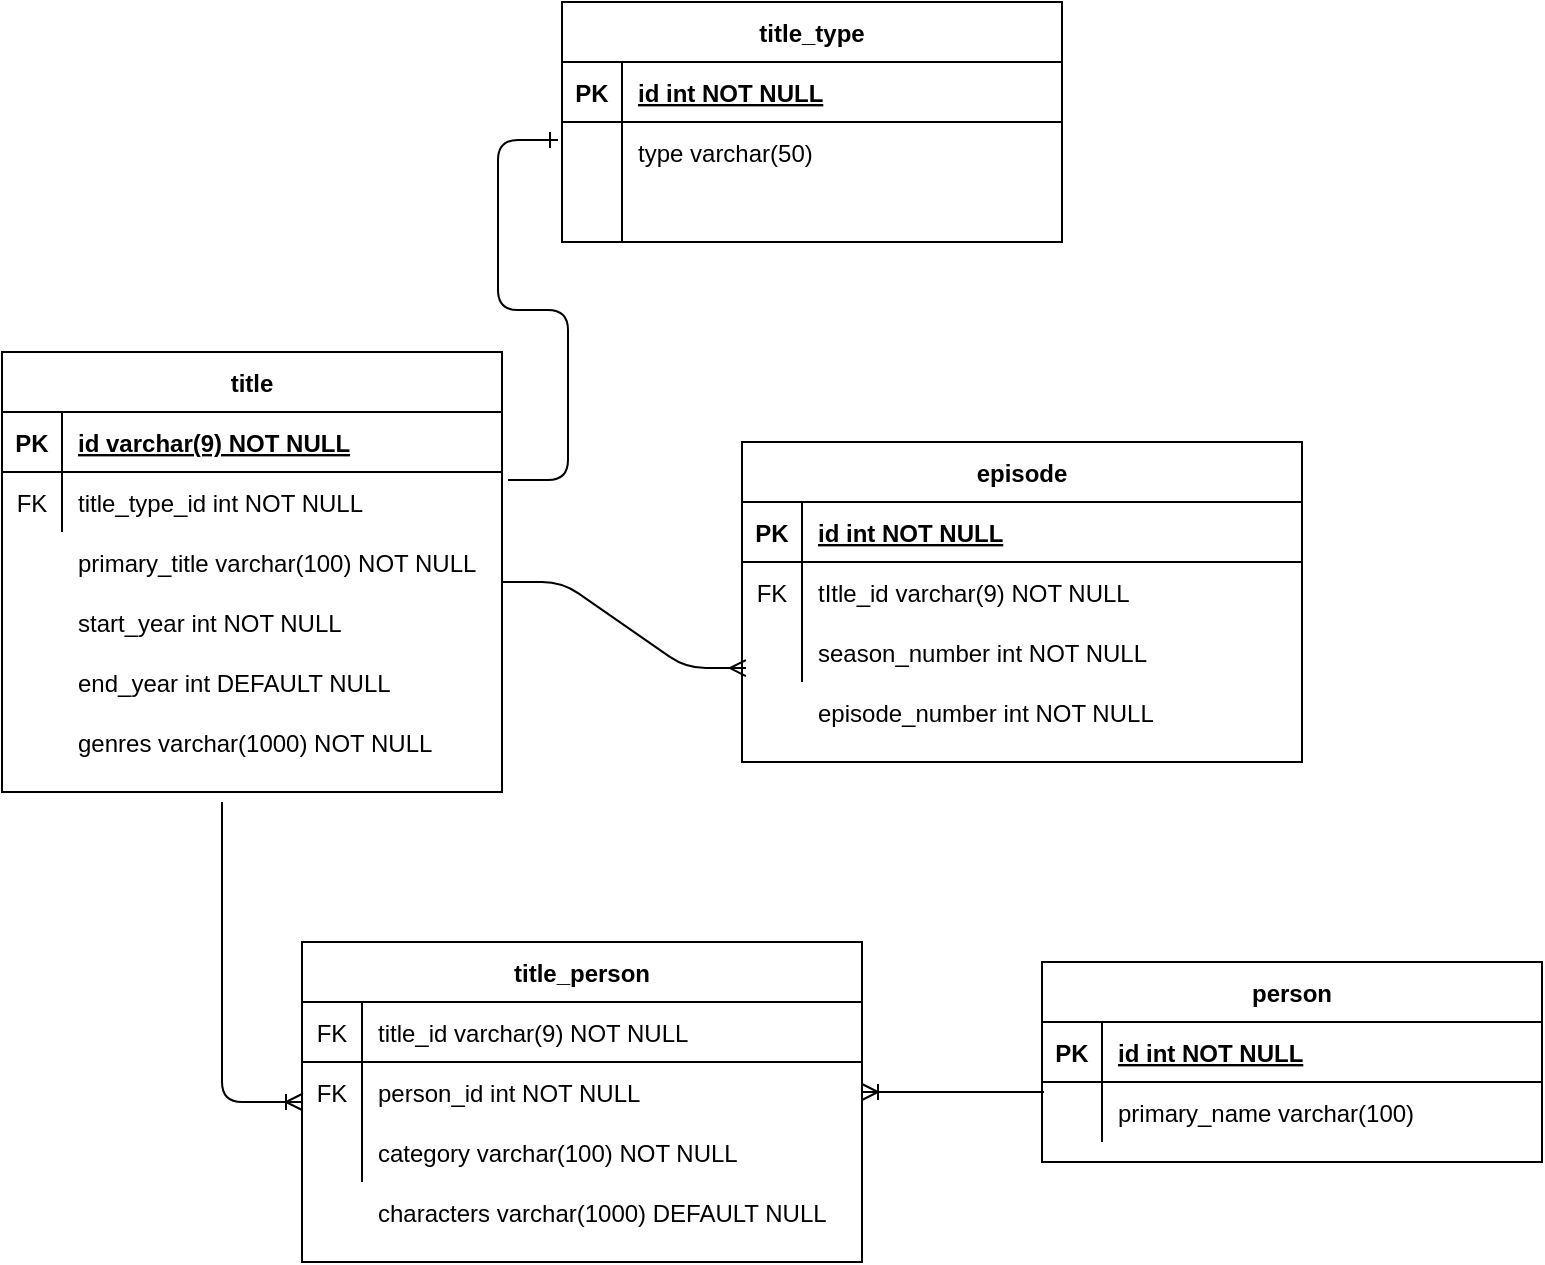 <mxfile version="13.7.3" type="device"><diagram id="R2lEEEUBdFMjLlhIrx00" name="Page-1"><mxGraphModel dx="766" dy="1610" grid="1" gridSize="10" guides="1" tooltips="1" connect="1" arrows="1" fold="1" page="1" pageScale="1" pageWidth="850" pageHeight="1100" math="0" shadow="0" extFonts="Permanent Marker^https://fonts.googleapis.com/css?family=Permanent+Marker"><root><mxCell id="0"/><mxCell id="1" parent="0"/><mxCell id="C-vyLk0tnHw3VtMMgP7b-2" value="title_type" style="shape=table;startSize=30;container=1;collapsible=1;childLayout=tableLayout;fixedRows=1;rowLines=0;fontStyle=1;align=center;resizeLast=1;" parent="1" vertex="1"><mxGeometry x="290" y="-100" width="250" height="120" as="geometry"/></mxCell><mxCell id="C-vyLk0tnHw3VtMMgP7b-3" value="" style="shape=partialRectangle;collapsible=0;dropTarget=0;pointerEvents=0;fillColor=none;points=[[0,0.5],[1,0.5]];portConstraint=eastwest;top=0;left=0;right=0;bottom=1;" parent="C-vyLk0tnHw3VtMMgP7b-2" vertex="1"><mxGeometry y="30" width="250" height="30" as="geometry"/></mxCell><mxCell id="C-vyLk0tnHw3VtMMgP7b-4" value="PK" style="shape=partialRectangle;overflow=hidden;connectable=0;fillColor=none;top=0;left=0;bottom=0;right=0;fontStyle=1;" parent="C-vyLk0tnHw3VtMMgP7b-3" vertex="1"><mxGeometry width="30" height="30" as="geometry"/></mxCell><mxCell id="C-vyLk0tnHw3VtMMgP7b-5" value="id int NOT NULL" style="shape=partialRectangle;overflow=hidden;connectable=0;fillColor=none;top=0;left=0;bottom=0;right=0;align=left;spacingLeft=6;fontStyle=5;" parent="C-vyLk0tnHw3VtMMgP7b-3" vertex="1"><mxGeometry x="30" width="220" height="30" as="geometry"/></mxCell><mxCell id="C-vyLk0tnHw3VtMMgP7b-6" value="" style="shape=partialRectangle;collapsible=0;dropTarget=0;pointerEvents=0;fillColor=none;points=[[0,0.5],[1,0.5]];portConstraint=eastwest;top=0;left=0;right=0;bottom=0;" parent="C-vyLk0tnHw3VtMMgP7b-2" vertex="1"><mxGeometry y="60" width="250" height="30" as="geometry"/></mxCell><mxCell id="C-vyLk0tnHw3VtMMgP7b-7" value="" style="shape=partialRectangle;overflow=hidden;connectable=0;fillColor=none;top=0;left=0;bottom=0;right=0;" parent="C-vyLk0tnHw3VtMMgP7b-6" vertex="1"><mxGeometry width="30" height="30" as="geometry"/></mxCell><mxCell id="C-vyLk0tnHw3VtMMgP7b-8" value="type varchar(50)" style="shape=partialRectangle;overflow=hidden;connectable=0;fillColor=none;top=0;left=0;bottom=0;right=0;align=left;spacingLeft=6;" parent="C-vyLk0tnHw3VtMMgP7b-6" vertex="1"><mxGeometry x="30" width="220" height="30" as="geometry"/></mxCell><mxCell id="C-vyLk0tnHw3VtMMgP7b-9" value="" style="shape=partialRectangle;collapsible=0;dropTarget=0;pointerEvents=0;fillColor=none;points=[[0,0.5],[1,0.5]];portConstraint=eastwest;top=0;left=0;right=0;bottom=0;" parent="C-vyLk0tnHw3VtMMgP7b-2" vertex="1"><mxGeometry y="90" width="250" height="30" as="geometry"/></mxCell><mxCell id="C-vyLk0tnHw3VtMMgP7b-10" value="" style="shape=partialRectangle;overflow=hidden;connectable=0;fillColor=none;top=0;left=0;bottom=0;right=0;" parent="C-vyLk0tnHw3VtMMgP7b-9" vertex="1"><mxGeometry width="30" height="30" as="geometry"/></mxCell><mxCell id="C-vyLk0tnHw3VtMMgP7b-11" value="" style="shape=partialRectangle;overflow=hidden;connectable=0;fillColor=none;top=0;left=0;bottom=0;right=0;align=left;spacingLeft=6;" parent="C-vyLk0tnHw3VtMMgP7b-9" vertex="1"><mxGeometry x="30" width="220" height="30" as="geometry"/></mxCell><mxCell id="C-vyLk0tnHw3VtMMgP7b-13" value="person" style="shape=table;startSize=30;container=1;collapsible=1;childLayout=tableLayout;fixedRows=1;rowLines=0;fontStyle=1;align=center;resizeLast=1;" parent="1" vertex="1"><mxGeometry x="530" y="380" width="250" height="100" as="geometry"/></mxCell><mxCell id="C-vyLk0tnHw3VtMMgP7b-14" value="" style="shape=partialRectangle;collapsible=0;dropTarget=0;pointerEvents=0;fillColor=none;points=[[0,0.5],[1,0.5]];portConstraint=eastwest;top=0;left=0;right=0;bottom=1;" parent="C-vyLk0tnHw3VtMMgP7b-13" vertex="1"><mxGeometry y="30" width="250" height="30" as="geometry"/></mxCell><mxCell id="C-vyLk0tnHw3VtMMgP7b-15" value="PK" style="shape=partialRectangle;overflow=hidden;connectable=0;fillColor=none;top=0;left=0;bottom=0;right=0;fontStyle=1;" parent="C-vyLk0tnHw3VtMMgP7b-14" vertex="1"><mxGeometry width="30" height="30" as="geometry"/></mxCell><mxCell id="C-vyLk0tnHw3VtMMgP7b-16" value="id int NOT NULL" style="shape=partialRectangle;overflow=hidden;connectable=0;fillColor=none;top=0;left=0;bottom=0;right=0;align=left;spacingLeft=6;fontStyle=5;" parent="C-vyLk0tnHw3VtMMgP7b-14" vertex="1"><mxGeometry x="30" width="220" height="30" as="geometry"/></mxCell><mxCell id="C-vyLk0tnHw3VtMMgP7b-17" value="" style="shape=partialRectangle;collapsible=0;dropTarget=0;pointerEvents=0;fillColor=none;points=[[0,0.5],[1,0.5]];portConstraint=eastwest;top=0;left=0;right=0;bottom=0;" parent="C-vyLk0tnHw3VtMMgP7b-13" vertex="1"><mxGeometry y="60" width="250" height="30" as="geometry"/></mxCell><mxCell id="C-vyLk0tnHw3VtMMgP7b-18" value="" style="shape=partialRectangle;overflow=hidden;connectable=0;fillColor=none;top=0;left=0;bottom=0;right=0;" parent="C-vyLk0tnHw3VtMMgP7b-17" vertex="1"><mxGeometry width="30" height="30" as="geometry"/></mxCell><mxCell id="C-vyLk0tnHw3VtMMgP7b-19" value="primary_name varchar(100)" style="shape=partialRectangle;overflow=hidden;connectable=0;fillColor=none;top=0;left=0;bottom=0;right=0;align=left;spacingLeft=6;" parent="C-vyLk0tnHw3VtMMgP7b-17" vertex="1"><mxGeometry x="30" width="220" height="30" as="geometry"/></mxCell><mxCell id="C-vyLk0tnHw3VtMMgP7b-23" value="title" style="shape=table;startSize=30;container=1;collapsible=1;childLayout=tableLayout;fixedRows=1;rowLines=0;fontStyle=1;align=center;resizeLast=1;" parent="1" vertex="1"><mxGeometry x="10" y="75" width="250" height="220" as="geometry"/></mxCell><mxCell id="C-vyLk0tnHw3VtMMgP7b-24" value="" style="shape=partialRectangle;collapsible=0;dropTarget=0;pointerEvents=0;fillColor=none;points=[[0,0.5],[1,0.5]];portConstraint=eastwest;top=0;left=0;right=0;bottom=1;" parent="C-vyLk0tnHw3VtMMgP7b-23" vertex="1"><mxGeometry y="30" width="250" height="30" as="geometry"/></mxCell><mxCell id="C-vyLk0tnHw3VtMMgP7b-25" value="PK" style="shape=partialRectangle;overflow=hidden;connectable=0;fillColor=none;top=0;left=0;bottom=0;right=0;fontStyle=1;" parent="C-vyLk0tnHw3VtMMgP7b-24" vertex="1"><mxGeometry width="30" height="30" as="geometry"/></mxCell><mxCell id="C-vyLk0tnHw3VtMMgP7b-26" value="id varchar(9) NOT NULL" style="shape=partialRectangle;overflow=hidden;connectable=0;fillColor=none;top=0;left=0;bottom=0;right=0;align=left;spacingLeft=6;fontStyle=5;" parent="C-vyLk0tnHw3VtMMgP7b-24" vertex="1"><mxGeometry x="30" width="220" height="30" as="geometry"/></mxCell><mxCell id="C-vyLk0tnHw3VtMMgP7b-27" value="" style="shape=partialRectangle;collapsible=0;dropTarget=0;pointerEvents=0;fillColor=none;points=[[0,0.5],[1,0.5]];portConstraint=eastwest;top=0;left=0;right=0;bottom=0;" parent="C-vyLk0tnHw3VtMMgP7b-23" vertex="1"><mxGeometry y="60" width="250" height="30" as="geometry"/></mxCell><mxCell id="C-vyLk0tnHw3VtMMgP7b-28" value="" style="shape=partialRectangle;overflow=hidden;connectable=0;fillColor=none;top=0;left=0;bottom=0;right=0;" parent="C-vyLk0tnHw3VtMMgP7b-27" vertex="1"><mxGeometry width="30" height="30" as="geometry"/></mxCell><mxCell id="C-vyLk0tnHw3VtMMgP7b-29" value="title_type_id int NOT NULL" style="shape=partialRectangle;overflow=hidden;connectable=0;fillColor=none;top=0;left=0;bottom=0;right=0;align=left;spacingLeft=6;" parent="C-vyLk0tnHw3VtMMgP7b-27" vertex="1"><mxGeometry x="30" width="220" height="30" as="geometry"/></mxCell><mxCell id="YUyoUzc93RkJ0OKDGRsy-3" value="primary_title varchar(100) NOT NULL" style="shape=partialRectangle;overflow=hidden;connectable=0;fillColor=none;top=0;left=0;bottom=0;right=0;align=left;spacingLeft=6;" parent="1" vertex="1"><mxGeometry x="40" y="165" width="220" height="30" as="geometry"/></mxCell><mxCell id="YUyoUzc93RkJ0OKDGRsy-4" value="start_year int NOT NULL" style="shape=partialRectangle;overflow=hidden;connectable=0;fillColor=none;top=0;left=0;bottom=0;right=0;align=left;spacingLeft=6;" parent="1" vertex="1"><mxGeometry x="40" y="195" width="220" height="30" as="geometry"/></mxCell><mxCell id="YUyoUzc93RkJ0OKDGRsy-5" value="end_year int DEFAULT NULL" style="shape=partialRectangle;overflow=hidden;connectable=0;fillColor=none;top=0;left=0;bottom=0;right=0;align=left;spacingLeft=6;" parent="1" vertex="1"><mxGeometry x="40" y="225" width="220" height="30" as="geometry"/></mxCell><mxCell id="YUyoUzc93RkJ0OKDGRsy-6" value="genres varchar(1000) NOT NULL" style="shape=partialRectangle;overflow=hidden;connectable=0;fillColor=none;top=0;left=0;bottom=0;right=0;align=left;spacingLeft=6;" parent="1" vertex="1"><mxGeometry x="40" y="255" width="220" height="30" as="geometry"/></mxCell><mxCell id="YUyoUzc93RkJ0OKDGRsy-7" value="FK" style="shape=partialRectangle;overflow=hidden;connectable=0;fillColor=none;top=0;left=0;bottom=0;right=0;fontStyle=0;" parent="1" vertex="1"><mxGeometry x="10" y="135" width="30" height="30" as="geometry"/></mxCell><mxCell id="YUyoUzc93RkJ0OKDGRsy-9" value="" style="edgeStyle=entityRelationEdgeStyle;fontSize=12;html=1;endArrow=ERone;endFill=1;entryX=-0.008;entryY=0.3;entryDx=0;entryDy=0;entryPerimeter=0;exitX=1.012;exitY=0.133;exitDx=0;exitDy=0;exitPerimeter=0;" parent="1" source="C-vyLk0tnHw3VtMMgP7b-27" target="C-vyLk0tnHw3VtMMgP7b-6" edge="1"><mxGeometry width="100" height="100" relative="1" as="geometry"><mxPoint x="260" y="220" as="sourcePoint"/><mxPoint x="360" y="120" as="targetPoint"/></mxGeometry></mxCell><mxCell id="YUyoUzc93RkJ0OKDGRsy-10" value="title_person" style="shape=table;startSize=30;container=1;collapsible=1;childLayout=tableLayout;fixedRows=1;rowLines=0;fontStyle=1;align=center;resizeLast=1;" parent="1" vertex="1"><mxGeometry x="160" y="370" width="280" height="160" as="geometry"/></mxCell><mxCell id="YUyoUzc93RkJ0OKDGRsy-11" value="" style="shape=partialRectangle;collapsible=0;dropTarget=0;pointerEvents=0;fillColor=none;points=[[0,0.5],[1,0.5]];portConstraint=eastwest;top=0;left=0;right=0;bottom=1;" parent="YUyoUzc93RkJ0OKDGRsy-10" vertex="1"><mxGeometry y="30" width="280" height="30" as="geometry"/></mxCell><mxCell id="YUyoUzc93RkJ0OKDGRsy-12" value="FK" style="shape=partialRectangle;overflow=hidden;connectable=0;fillColor=none;top=0;left=0;bottom=0;right=0;fontStyle=0;" parent="YUyoUzc93RkJ0OKDGRsy-11" vertex="1"><mxGeometry width="30" height="30" as="geometry"/></mxCell><mxCell id="YUyoUzc93RkJ0OKDGRsy-13" value="title_id varchar(9) NOT NULL" style="shape=partialRectangle;overflow=hidden;connectable=0;fillColor=none;top=0;left=0;bottom=0;right=0;align=left;spacingLeft=6;fontStyle=0;" parent="YUyoUzc93RkJ0OKDGRsy-11" vertex="1"><mxGeometry x="30" width="250" height="30" as="geometry"/></mxCell><mxCell id="YUyoUzc93RkJ0OKDGRsy-14" value="" style="shape=partialRectangle;collapsible=0;dropTarget=0;pointerEvents=0;fillColor=none;points=[[0,0.5],[1,0.5]];portConstraint=eastwest;top=0;left=0;right=0;bottom=0;" parent="YUyoUzc93RkJ0OKDGRsy-10" vertex="1"><mxGeometry y="60" width="280" height="30" as="geometry"/></mxCell><mxCell id="YUyoUzc93RkJ0OKDGRsy-15" value="" style="shape=partialRectangle;overflow=hidden;connectable=0;fillColor=none;top=0;left=0;bottom=0;right=0;" parent="YUyoUzc93RkJ0OKDGRsy-14" vertex="1"><mxGeometry width="30" height="30" as="geometry"/></mxCell><mxCell id="YUyoUzc93RkJ0OKDGRsy-16" value="person_id int NOT NULL" style="shape=partialRectangle;overflow=hidden;connectable=0;fillColor=none;top=0;left=0;bottom=0;right=0;align=left;spacingLeft=6;" parent="YUyoUzc93RkJ0OKDGRsy-14" vertex="1"><mxGeometry x="30" width="250" height="30" as="geometry"/></mxCell><mxCell id="YUyoUzc93RkJ0OKDGRsy-17" value="" style="shape=partialRectangle;collapsible=0;dropTarget=0;pointerEvents=0;fillColor=none;points=[[0,0.5],[1,0.5]];portConstraint=eastwest;top=0;left=0;right=0;bottom=0;" parent="YUyoUzc93RkJ0OKDGRsy-10" vertex="1"><mxGeometry y="90" width="280" height="30" as="geometry"/></mxCell><mxCell id="YUyoUzc93RkJ0OKDGRsy-18" value="" style="shape=partialRectangle;overflow=hidden;connectable=0;fillColor=none;top=0;left=0;bottom=0;right=0;" parent="YUyoUzc93RkJ0OKDGRsy-17" vertex="1"><mxGeometry width="30" height="30" as="geometry"/></mxCell><mxCell id="YUyoUzc93RkJ0OKDGRsy-19" value="category varchar(100) NOT NULL" style="shape=partialRectangle;overflow=hidden;connectable=0;fillColor=none;top=0;left=0;bottom=0;right=0;align=left;spacingLeft=6;" parent="YUyoUzc93RkJ0OKDGRsy-17" vertex="1"><mxGeometry x="30" width="250" height="30" as="geometry"/></mxCell><mxCell id="YUyoUzc93RkJ0OKDGRsy-20" value="FK" style="shape=partialRectangle;overflow=hidden;connectable=0;fillColor=none;top=0;left=0;bottom=0;right=0;fontStyle=0;" parent="1" vertex="1"><mxGeometry x="160" y="430" width="30" height="30" as="geometry"/></mxCell><mxCell id="YUyoUzc93RkJ0OKDGRsy-21" value="" style="fontSize=12;html=1;endArrow=ERoneToMany;edgeStyle=orthogonalEdgeStyle;" parent="1" edge="1"><mxGeometry width="100" height="100" relative="1" as="geometry"><mxPoint x="120" y="300" as="sourcePoint"/><mxPoint x="160" y="450" as="targetPoint"/><Array as="points"><mxPoint x="120" y="370"/><mxPoint x="120" y="370"/></Array></mxGeometry></mxCell><mxCell id="YUyoUzc93RkJ0OKDGRsy-22" value="" style="fontSize=12;html=1;endArrow=ERoneToMany;edgeStyle=orthogonalEdgeStyle;entryX=1;entryY=0.5;entryDx=0;entryDy=0;exitX=0.004;exitY=0.167;exitDx=0;exitDy=0;exitPerimeter=0;" parent="1" source="C-vyLk0tnHw3VtMMgP7b-17" target="YUyoUzc93RkJ0OKDGRsy-14" edge="1"><mxGeometry width="100" height="100" relative="1" as="geometry"><mxPoint x="520" y="450" as="sourcePoint"/><mxPoint x="440" y="350" as="targetPoint"/><Array as="points"><mxPoint x="500" y="445"/><mxPoint x="500" y="445"/></Array></mxGeometry></mxCell><mxCell id="YUyoUzc93RkJ0OKDGRsy-23" value="characters varchar(1000) DEFAULT NULL" style="shape=partialRectangle;overflow=hidden;connectable=0;fillColor=none;top=0;left=0;bottom=0;right=0;align=left;spacingLeft=6;" parent="1" vertex="1"><mxGeometry x="190" y="490" width="250" height="30" as="geometry"/></mxCell><mxCell id="YUyoUzc93RkJ0OKDGRsy-24" value="episode" style="shape=table;startSize=30;container=1;collapsible=1;childLayout=tableLayout;fixedRows=1;rowLines=0;fontStyle=1;align=center;resizeLast=1;" parent="1" vertex="1"><mxGeometry x="380" y="120" width="280" height="160" as="geometry"/></mxCell><mxCell id="YUyoUzc93RkJ0OKDGRsy-25" value="" style="shape=partialRectangle;collapsible=0;dropTarget=0;pointerEvents=0;fillColor=none;points=[[0,0.5],[1,0.5]];portConstraint=eastwest;top=0;left=0;right=0;bottom=1;" parent="YUyoUzc93RkJ0OKDGRsy-24" vertex="1"><mxGeometry y="30" width="280" height="30" as="geometry"/></mxCell><mxCell id="YUyoUzc93RkJ0OKDGRsy-26" value="PK" style="shape=partialRectangle;overflow=hidden;connectable=0;fillColor=none;top=0;left=0;bottom=0;right=0;fontStyle=1;" parent="YUyoUzc93RkJ0OKDGRsy-25" vertex="1"><mxGeometry width="30" height="30" as="geometry"/></mxCell><mxCell id="YUyoUzc93RkJ0OKDGRsy-27" value="id int NOT NULL" style="shape=partialRectangle;overflow=hidden;connectable=0;fillColor=none;top=0;left=0;bottom=0;right=0;align=left;spacingLeft=6;fontStyle=5;" parent="YUyoUzc93RkJ0OKDGRsy-25" vertex="1"><mxGeometry x="30" width="250" height="30" as="geometry"/></mxCell><mxCell id="YUyoUzc93RkJ0OKDGRsy-28" value="" style="shape=partialRectangle;collapsible=0;dropTarget=0;pointerEvents=0;fillColor=none;points=[[0,0.5],[1,0.5]];portConstraint=eastwest;top=0;left=0;right=0;bottom=0;" parent="YUyoUzc93RkJ0OKDGRsy-24" vertex="1"><mxGeometry y="60" width="280" height="30" as="geometry"/></mxCell><mxCell id="YUyoUzc93RkJ0OKDGRsy-29" value="" style="shape=partialRectangle;overflow=hidden;connectable=0;fillColor=none;top=0;left=0;bottom=0;right=0;" parent="YUyoUzc93RkJ0OKDGRsy-28" vertex="1"><mxGeometry width="30" height="30" as="geometry"/></mxCell><mxCell id="YUyoUzc93RkJ0OKDGRsy-30" value="tItle_id varchar(9) NOT NULL" style="shape=partialRectangle;overflow=hidden;connectable=0;fillColor=none;top=0;left=0;bottom=0;right=0;align=left;spacingLeft=6;" parent="YUyoUzc93RkJ0OKDGRsy-28" vertex="1"><mxGeometry x="30" width="250" height="30" as="geometry"/></mxCell><mxCell id="YUyoUzc93RkJ0OKDGRsy-31" value="" style="shape=partialRectangle;collapsible=0;dropTarget=0;pointerEvents=0;fillColor=none;points=[[0,0.5],[1,0.5]];portConstraint=eastwest;top=0;left=0;right=0;bottom=0;" parent="YUyoUzc93RkJ0OKDGRsy-24" vertex="1"><mxGeometry y="90" width="280" height="30" as="geometry"/></mxCell><mxCell id="YUyoUzc93RkJ0OKDGRsy-32" value="" style="shape=partialRectangle;overflow=hidden;connectable=0;fillColor=none;top=0;left=0;bottom=0;right=0;" parent="YUyoUzc93RkJ0OKDGRsy-31" vertex="1"><mxGeometry width="30" height="30" as="geometry"/></mxCell><mxCell id="YUyoUzc93RkJ0OKDGRsy-33" value="season_number int NOT NULL" style="shape=partialRectangle;overflow=hidden;connectable=0;fillColor=none;top=0;left=0;bottom=0;right=0;align=left;spacingLeft=6;" parent="YUyoUzc93RkJ0OKDGRsy-31" vertex="1"><mxGeometry x="30" width="250" height="30" as="geometry"/></mxCell><mxCell id="YUyoUzc93RkJ0OKDGRsy-34" value="FK" style="shape=partialRectangle;overflow=hidden;connectable=0;fillColor=none;top=0;left=0;bottom=0;right=0;fontStyle=0;" parent="1" vertex="1"><mxGeometry x="380" y="180" width="30" height="30" as="geometry"/></mxCell><mxCell id="YUyoUzc93RkJ0OKDGRsy-35" value="episode_number int NOT NULL" style="shape=partialRectangle;overflow=hidden;connectable=0;fillColor=none;top=0;left=0;bottom=0;right=0;align=left;spacingLeft=6;" parent="1" vertex="1"><mxGeometry x="410" y="240" width="250" height="30" as="geometry"/></mxCell><mxCell id="YUyoUzc93RkJ0OKDGRsy-36" value="" style="edgeStyle=entityRelationEdgeStyle;fontSize=12;html=1;endArrow=ERmany;entryX=0.007;entryY=0.767;entryDx=0;entryDy=0;entryPerimeter=0;" parent="1" target="YUyoUzc93RkJ0OKDGRsy-31" edge="1"><mxGeometry width="100" height="100" relative="1" as="geometry"><mxPoint x="260" y="190" as="sourcePoint"/><mxPoint x="370" y="230" as="targetPoint"/></mxGeometry></mxCell></root></mxGraphModel></diagram></mxfile>